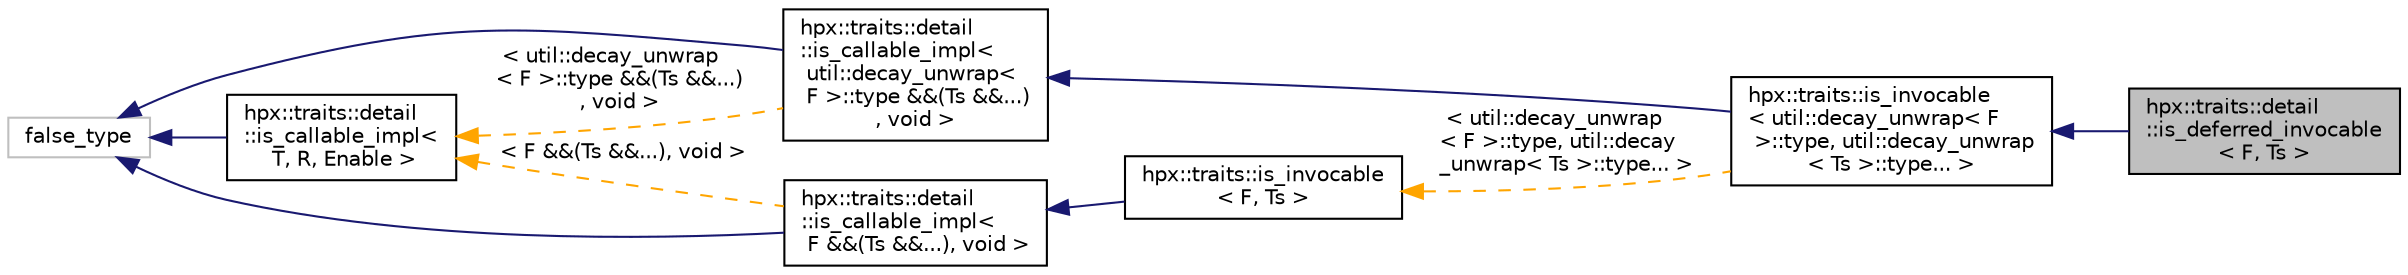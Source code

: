 digraph "hpx::traits::detail::is_deferred_invocable&lt; F, Ts &gt;"
{
  edge [fontname="Helvetica",fontsize="10",labelfontname="Helvetica",labelfontsize="10"];
  node [fontname="Helvetica",fontsize="10",shape=record];
  rankdir="LR";
  Node7 [label="hpx::traits::detail\l::is_deferred_invocable\l\< F, Ts \>",height=0.2,width=0.4,color="black", fillcolor="grey75", style="filled", fontcolor="black"];
  Node8 -> Node7 [dir="back",color="midnightblue",fontsize="10",style="solid",fontname="Helvetica"];
  Node8 [label="hpx::traits::is_invocable\l\< util::decay_unwrap\< F\l \>::type, util::decay_unwrap\l\< Ts \>::type... \>",height=0.2,width=0.4,color="black", fillcolor="white", style="filled",URL="$d1/d49/structhpx_1_1traits_1_1is__invocable.html"];
  Node9 -> Node8 [dir="back",color="midnightblue",fontsize="10",style="solid",fontname="Helvetica"];
  Node9 [label="hpx::traits::detail\l::is_callable_impl\<\l util::decay_unwrap\<\l F \>::type &&(Ts &&...)\l, void \>",height=0.2,width=0.4,color="black", fillcolor="white", style="filled",URL="$d2/d40/structhpx_1_1traits_1_1detail_1_1is__callable__impl.html"];
  Node10 -> Node9 [dir="back",color="midnightblue",fontsize="10",style="solid",fontname="Helvetica"];
  Node10 [label="false_type",height=0.2,width=0.4,color="grey75", fillcolor="white", style="filled"];
  Node11 -> Node9 [dir="back",color="orange",fontsize="10",style="dashed",label=" \< util::decay_unwrap\l\< F \>::type &&(Ts &&...)\l, void \>" ,fontname="Helvetica"];
  Node11 [label="hpx::traits::detail\l::is_callable_impl\<\l T, R, Enable \>",height=0.2,width=0.4,color="black", fillcolor="white", style="filled",URL="$d2/d40/structhpx_1_1traits_1_1detail_1_1is__callable__impl.html"];
  Node10 -> Node11 [dir="back",color="midnightblue",fontsize="10",style="solid",fontname="Helvetica"];
  Node12 -> Node8 [dir="back",color="orange",fontsize="10",style="dashed",label=" \< util::decay_unwrap\l\< F \>::type, util::decay\l_unwrap\< Ts \>::type... \>" ,fontname="Helvetica"];
  Node12 [label="hpx::traits::is_invocable\l\< F, Ts \>",height=0.2,width=0.4,color="black", fillcolor="white", style="filled",URL="$d1/d49/structhpx_1_1traits_1_1is__invocable.html"];
  Node13 -> Node12 [dir="back",color="midnightblue",fontsize="10",style="solid",fontname="Helvetica"];
  Node13 [label="hpx::traits::detail\l::is_callable_impl\<\l F &&(Ts &&...), void \>",height=0.2,width=0.4,color="black", fillcolor="white", style="filled",URL="$d2/d40/structhpx_1_1traits_1_1detail_1_1is__callable__impl.html"];
  Node10 -> Node13 [dir="back",color="midnightblue",fontsize="10",style="solid",fontname="Helvetica"];
  Node11 -> Node13 [dir="back",color="orange",fontsize="10",style="dashed",label=" \< F &&(Ts &&...), void \>" ,fontname="Helvetica"];
}
